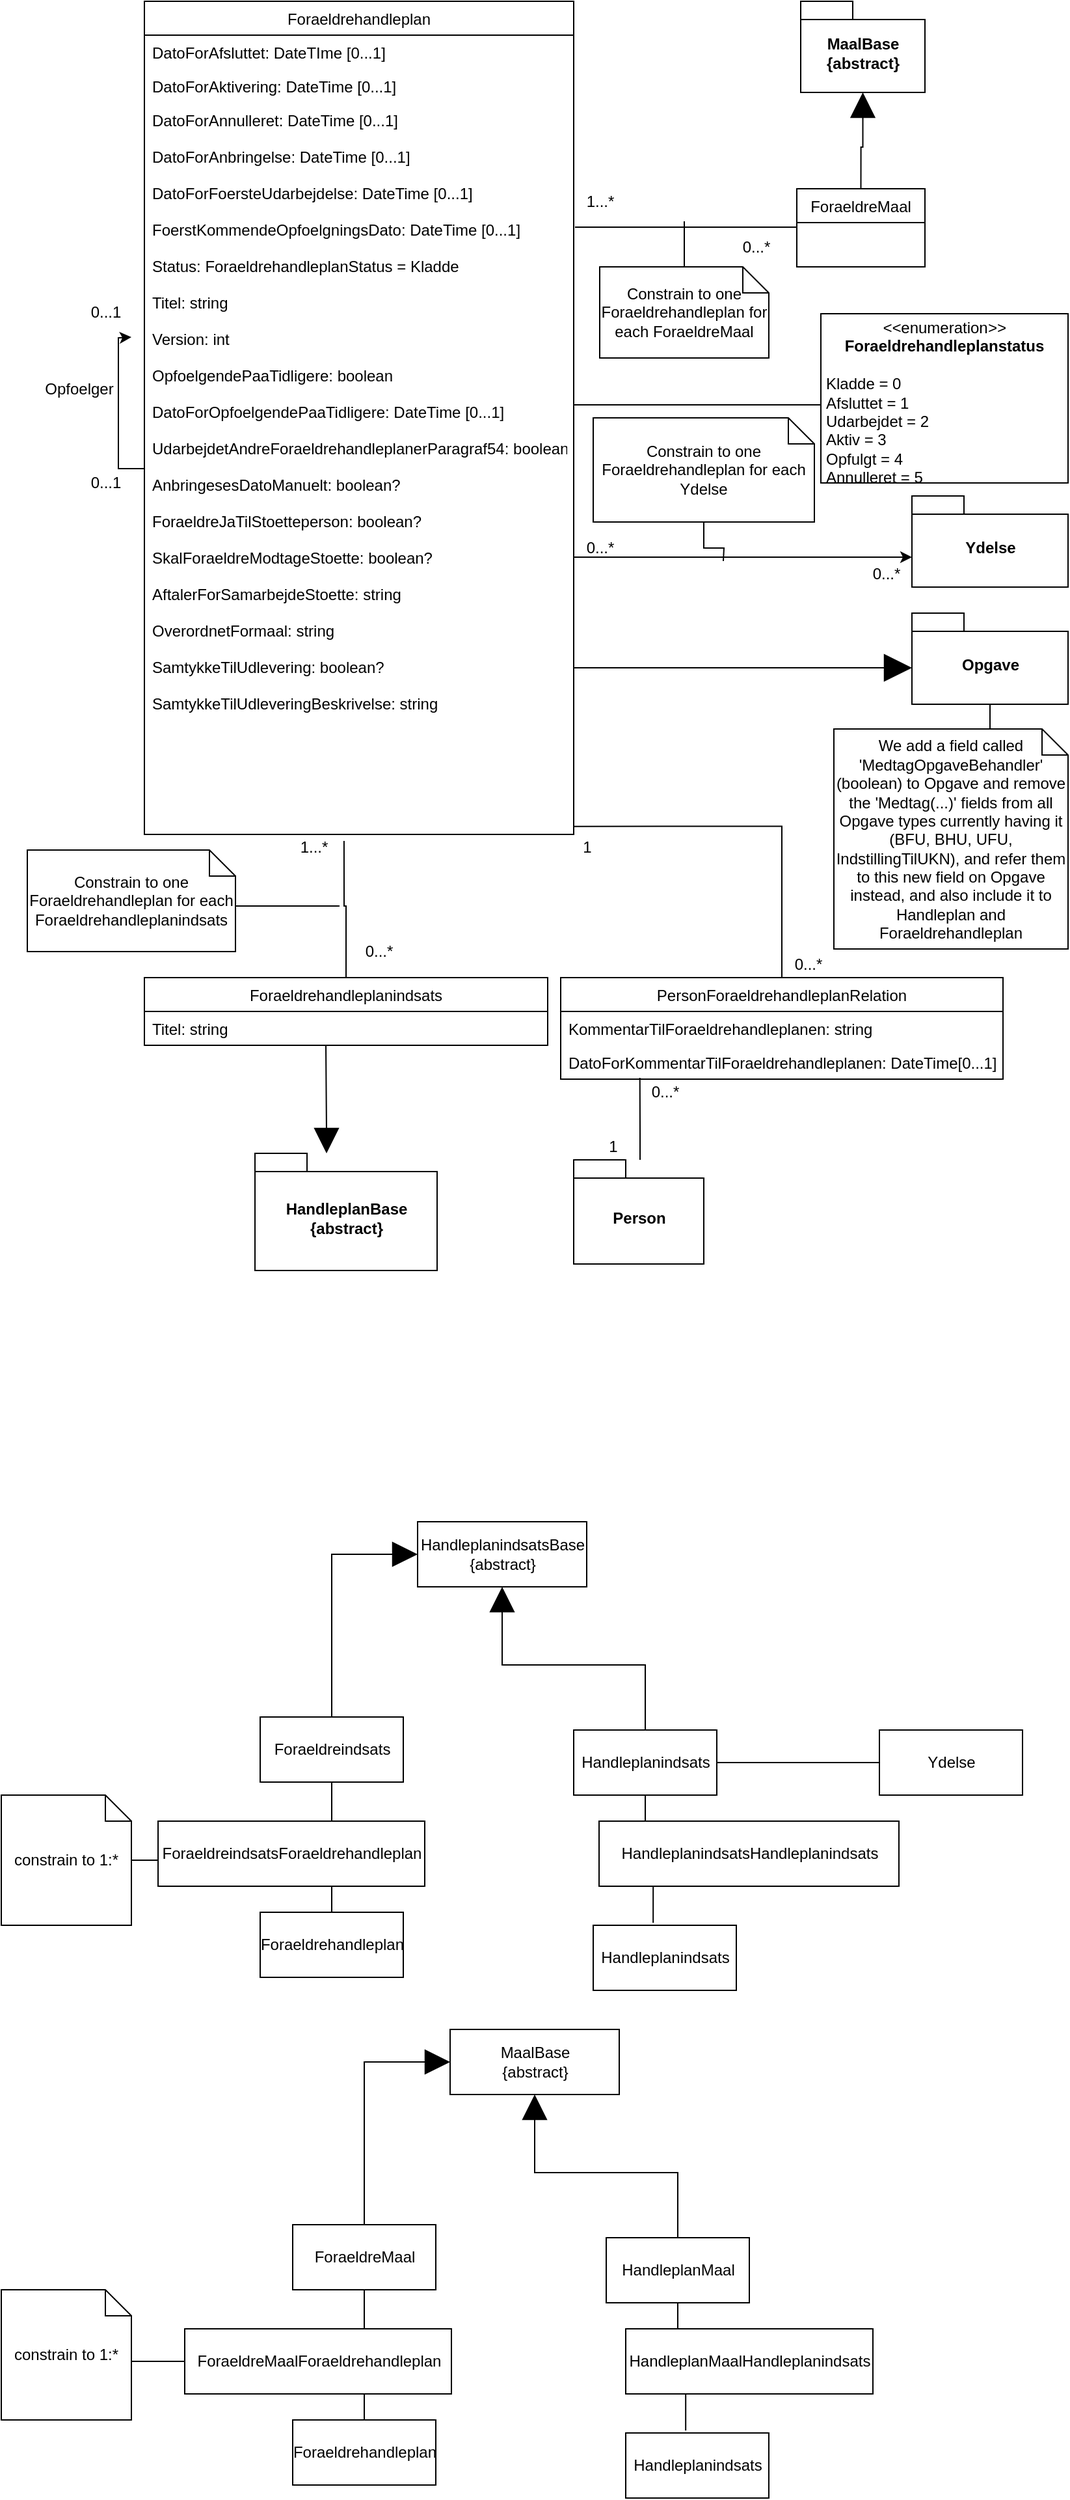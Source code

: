 <mxfile version="13.10.6" type="github">
  <diagram id="C5RBs43oDa-KdzZeNtuy" name="Page-1">
    <mxGraphModel dx="1422" dy="753" grid="1" gridSize="10" guides="1" tooltips="1" connect="1" arrows="1" fold="1" page="1" pageScale="1" pageWidth="827" pageHeight="1169" math="0" shadow="0">
      <root>
        <mxCell id="WIyWlLk6GJQsqaUBKTNV-0" />
        <mxCell id="WIyWlLk6GJQsqaUBKTNV-1" parent="WIyWlLk6GJQsqaUBKTNV-0" />
        <mxCell id="zkfFHV4jXpPFQw0GAbJ--0" value="Foraeldrehandleplan" style="swimlane;fontStyle=0;align=center;verticalAlign=top;childLayout=stackLayout;horizontal=1;startSize=26;horizontalStack=0;resizeParent=1;resizeLast=0;collapsible=1;marginBottom=0;rounded=0;shadow=0;strokeWidth=1;" parent="WIyWlLk6GJQsqaUBKTNV-1" vertex="1">
          <mxGeometry x="110" y="72" width="330" height="640" as="geometry">
            <mxRectangle x="230" y="140" width="160" height="26" as="alternateBounds" />
          </mxGeometry>
        </mxCell>
        <mxCell id="zkfFHV4jXpPFQw0GAbJ--1" value="DatoForAfsluttet: DateTIme [0...1]" style="text;align=left;verticalAlign=top;spacingLeft=4;spacingRight=4;overflow=hidden;rotatable=0;points=[[0,0.5],[1,0.5]];portConstraint=eastwest;" parent="zkfFHV4jXpPFQw0GAbJ--0" vertex="1">
          <mxGeometry y="26" width="330" height="26" as="geometry" />
        </mxCell>
        <mxCell id="zkfFHV4jXpPFQw0GAbJ--2" value="DatoForAktivering: DateTime [0...1]" style="text;align=left;verticalAlign=top;spacingLeft=4;spacingRight=4;overflow=hidden;rotatable=0;points=[[0,0.5],[1,0.5]];portConstraint=eastwest;rounded=0;shadow=0;html=0;" parent="zkfFHV4jXpPFQw0GAbJ--0" vertex="1">
          <mxGeometry y="52" width="330" height="26" as="geometry" />
        </mxCell>
        <mxCell id="zkfFHV4jXpPFQw0GAbJ--3" value="DatoForAnnulleret: DateTime [0...1]&#xa;&#xa;DatoForAnbringelse: DateTime [0...1]&#xa;&#xa;DatoForFoersteUdarbejdelse: DateTime [0...1]&#xa;&#xa;FoerstKommendeOpfoelgningsDato: DateTime [0...1]&#xa;&#xa;Status: ForaeldrehandleplanStatus = Kladde&#xa;&#xa;Titel: string&#xa;&#xa;Version: int&#xa;&#xa;OpfoelgendePaaTidligere: boolean&#xa;&#xa;DatoForOpfoelgendePaaTidligere: DateTime [0...1]&#xa;&#xa;UdarbejdetAndreForaeldrehandleplanerParagraf54: boolean&#xa;&#xa;AnbringesesDatoManuelt: boolean?&#xa;&#xa;ForaeldreJaTilStoetteperson: boolean?&#xa;&#xa;SkalForaeldreModtageStoette: boolean?&#xa;&#xa;AftalerForSamarbejdeStoette: string&#xa;&#xa;OverordnetFormaal: string&#xa;&#xa;SamtykkeTilUdlevering: boolean?&#xa;&#xa;SamtykkeTilUdleveringBeskrivelse: string&#xa;&#xa;" style="text;align=left;verticalAlign=top;spacingLeft=4;spacingRight=4;overflow=hidden;rotatable=0;points=[[0,0.5],[1,0.5]];portConstraint=eastwest;rounded=0;shadow=0;html=0;" parent="zkfFHV4jXpPFQw0GAbJ--0" vertex="1">
          <mxGeometry y="78" width="330" height="562" as="geometry" />
        </mxCell>
        <mxCell id="28fEjChyB_LKOJg9PjXu-5" value="0...*" style="text;html=1;align=center;verticalAlign=middle;resizable=0;points=[];autosize=1;" parent="WIyWlLk6GJQsqaUBKTNV-1" vertex="1">
          <mxGeometry x="560" y="251" width="40" height="20" as="geometry" />
        </mxCell>
        <mxCell id="28fEjChyB_LKOJg9PjXu-8" style="edgeStyle=orthogonalEdgeStyle;rounded=0;orthogonalLoop=1;jettySize=auto;html=1;entryX=1;entryY=0.75;entryDx=0;entryDy=0;endArrow=none;endFill=0;" parent="WIyWlLk6GJQsqaUBKTNV-1" source="28fEjChyB_LKOJg9PjXu-7" target="zkfFHV4jXpPFQw0GAbJ--0" edge="1">
          <mxGeometry relative="1" as="geometry">
            <Array as="points">
              <mxPoint x="440" y="382" />
            </Array>
          </mxGeometry>
        </mxCell>
        <mxCell id="28fEjChyB_LKOJg9PjXu-7" value="&lt;p style=&quot;margin: 0px ; margin-top: 4px ; text-align: center&quot;&gt;&lt;i&gt;&amp;lt;&amp;lt;&lt;/i&gt;enumeration&lt;i&gt;&amp;gt;&amp;gt;&lt;/i&gt;&lt;br&gt;&lt;/p&gt;&lt;b&gt;&lt;div style=&quot;text-align: center&quot;&gt;&lt;b&gt;Foraeldrehandleplanstatus&lt;/b&gt;&lt;/div&gt;&lt;/b&gt;&lt;p style=&quot;margin: 0px ; margin-left: 4px&quot;&gt;&lt;br&gt;&lt;/p&gt;&lt;p style=&quot;margin: 0px ; margin-left: 4px&quot;&gt;Kladde = 0&lt;br&gt;Afsluttet = 1&lt;/p&gt;&lt;p style=&quot;margin: 0px ; margin-left: 4px&quot;&gt;Udarbejdet = 2&lt;/p&gt;&lt;p style=&quot;margin: 0px ; margin-left: 4px&quot;&gt;Aktiv = 3&lt;/p&gt;&lt;p style=&quot;margin: 0px ; margin-left: 4px&quot;&gt;Opfulgt = 4&lt;/p&gt;&lt;p style=&quot;margin: 0px ; margin-left: 4px&quot;&gt;Annulleret = 5&lt;/p&gt;&lt;hr size=&quot;1&quot;&gt;&lt;p style=&quot;margin: 0px ; margin-left: 4px&quot;&gt;&lt;br&gt;&lt;/p&gt;" style="verticalAlign=top;align=left;overflow=fill;fontSize=12;fontFamily=Helvetica;html=1;" parent="WIyWlLk6GJQsqaUBKTNV-1" vertex="1">
          <mxGeometry x="630" y="312" width="190" height="130" as="geometry" />
        </mxCell>
        <mxCell id="RDVD3dFAGIyzIFyo6bfh-10" style="edgeStyle=orthogonalEdgeStyle;rounded=0;orthogonalLoop=1;jettySize=auto;html=1;entryX=0.465;entryY=1.009;entryDx=0;entryDy=0;entryPerimeter=0;startArrow=none;startFill=0;startSize=17;endArrow=none;endFill=0;targetPerimeterSpacing=0;" parent="WIyWlLk6GJQsqaUBKTNV-1" source="28fEjChyB_LKOJg9PjXu-9" target="zkfFHV4jXpPFQw0GAbJ--3" edge="1">
          <mxGeometry relative="1" as="geometry">
            <Array as="points">
              <mxPoint x="265" y="767" />
              <mxPoint x="263" y="767" />
            </Array>
          </mxGeometry>
        </mxCell>
        <mxCell id="28fEjChyB_LKOJg9PjXu-9" value="Foraeldrehandleplanindsats" style="swimlane;fontStyle=0;childLayout=stackLayout;horizontal=1;startSize=26;fillColor=none;horizontalStack=0;resizeParent=1;resizeParentMax=0;resizeLast=0;collapsible=1;marginBottom=0;" parent="WIyWlLk6GJQsqaUBKTNV-1" vertex="1">
          <mxGeometry x="110" y="822" width="310" height="52" as="geometry" />
        </mxCell>
        <mxCell id="28fEjChyB_LKOJg9PjXu-11" value="Titel: string" style="text;strokeColor=none;fillColor=none;align=left;verticalAlign=top;spacingLeft=4;spacingRight=4;overflow=hidden;rotatable=0;points=[[0,0.5],[1,0.5]];portConstraint=eastwest;" parent="28fEjChyB_LKOJg9PjXu-9" vertex="1">
          <mxGeometry y="26" width="310" height="26" as="geometry" />
        </mxCell>
        <mxCell id="28fEjChyB_LKOJg9PjXu-13" value="Ydelse" style="shape=folder;fontStyle=1;spacingTop=10;tabWidth=40;tabHeight=14;tabPosition=left;html=1;" parent="WIyWlLk6GJQsqaUBKTNV-1" vertex="1">
          <mxGeometry x="700" y="452" width="120" height="70" as="geometry" />
        </mxCell>
        <mxCell id="28fEjChyB_LKOJg9PjXu-15" style="edgeStyle=orthogonalEdgeStyle;rounded=0;orthogonalLoop=1;jettySize=auto;html=1;endArrow=classic;endFill=1;entryX=0;entryY=0;entryDx=0;entryDy=47;entryPerimeter=0;" parent="WIyWlLk6GJQsqaUBKTNV-1" target="28fEjChyB_LKOJg9PjXu-13" edge="1">
          <mxGeometry relative="1" as="geometry">
            <mxPoint x="440" y="499" as="sourcePoint" />
            <mxPoint x="619" y="502" as="targetPoint" />
            <Array as="points">
              <mxPoint x="470" y="499" />
              <mxPoint x="470" y="499" />
            </Array>
          </mxGeometry>
        </mxCell>
        <mxCell id="28fEjChyB_LKOJg9PjXu-16" value="0...*" style="text;html=1;align=center;verticalAlign=middle;resizable=0;points=[];autosize=1;" parent="WIyWlLk6GJQsqaUBKTNV-1" vertex="1">
          <mxGeometry x="440" y="482" width="40" height="20" as="geometry" />
        </mxCell>
        <mxCell id="28fEjChyB_LKOJg9PjXu-17" value="0...*" style="text;html=1;align=center;verticalAlign=middle;resizable=0;points=[];autosize=1;" parent="WIyWlLk6GJQsqaUBKTNV-1" vertex="1">
          <mxGeometry x="660" y="502" width="40" height="20" as="geometry" />
        </mxCell>
        <mxCell id="28fEjChyB_LKOJg9PjXu-23" value="0...*" style="text;html=1;align=center;verticalAlign=middle;resizable=0;points=[];autosize=1;" parent="WIyWlLk6GJQsqaUBKTNV-1" vertex="1">
          <mxGeometry x="270" y="792" width="40" height="20" as="geometry" />
        </mxCell>
        <mxCell id="9ykUOfUkJz-qrRqov1TA-15" style="edgeStyle=orthogonalEdgeStyle;rounded=0;orthogonalLoop=1;jettySize=auto;html=1;entryX=1;entryY=0.989;entryDx=0;entryDy=0;entryPerimeter=0;endArrow=none;endFill=0;strokeColor=#000000;" parent="WIyWlLk6GJQsqaUBKTNV-1" source="9ykUOfUkJz-qrRqov1TA-0" target="zkfFHV4jXpPFQw0GAbJ--3" edge="1">
          <mxGeometry relative="1" as="geometry" />
        </mxCell>
        <mxCell id="9ykUOfUkJz-qrRqov1TA-0" value="PersonForaeldrehandleplanRelation" style="swimlane;fontStyle=0;childLayout=stackLayout;horizontal=1;startSize=26;fillColor=none;horizontalStack=0;resizeParent=1;resizeParentMax=0;resizeLast=0;collapsible=1;marginBottom=0;" parent="WIyWlLk6GJQsqaUBKTNV-1" vertex="1">
          <mxGeometry x="430" y="822" width="340" height="78" as="geometry" />
        </mxCell>
        <mxCell id="9ykUOfUkJz-qrRqov1TA-1" value="KommentarTilForaeldrehandleplanen: string" style="text;strokeColor=none;fillColor=none;align=left;verticalAlign=top;spacingLeft=4;spacingRight=4;overflow=hidden;rotatable=0;points=[[0,0.5],[1,0.5]];portConstraint=eastwest;" parent="9ykUOfUkJz-qrRqov1TA-0" vertex="1">
          <mxGeometry y="26" width="340" height="26" as="geometry" />
        </mxCell>
        <mxCell id="9ykUOfUkJz-qrRqov1TA-2" value="DatoForKommentarTilForaeldrehandleplanen: DateTime[0...1]" style="text;strokeColor=none;fillColor=none;align=left;verticalAlign=top;spacingLeft=4;spacingRight=4;overflow=hidden;rotatable=0;points=[[0,0.5],[1,0.5]];portConstraint=eastwest;" parent="9ykUOfUkJz-qrRqov1TA-0" vertex="1">
          <mxGeometry y="52" width="340" height="26" as="geometry" />
        </mxCell>
        <mxCell id="9ykUOfUkJz-qrRqov1TA-12" style="edgeStyle=orthogonalEdgeStyle;rounded=0;orthogonalLoop=1;jettySize=auto;html=1;entryX=0.179;entryY=0.962;entryDx=0;entryDy=0;entryPerimeter=0;strokeColor=#000000;endArrow=none;endFill=0;" parent="WIyWlLk6GJQsqaUBKTNV-1" source="9ykUOfUkJz-qrRqov1TA-9" target="9ykUOfUkJz-qrRqov1TA-2" edge="1">
          <mxGeometry relative="1" as="geometry">
            <Array as="points">
              <mxPoint x="491" y="942" />
              <mxPoint x="491" y="942" />
            </Array>
          </mxGeometry>
        </mxCell>
        <mxCell id="9ykUOfUkJz-qrRqov1TA-9" value="Person" style="shape=folder;fontStyle=1;spacingTop=10;tabWidth=40;tabHeight=14;tabPosition=left;html=1;" parent="WIyWlLk6GJQsqaUBKTNV-1" vertex="1">
          <mxGeometry x="440" y="962" width="100" height="80" as="geometry" />
        </mxCell>
        <mxCell id="9ykUOfUkJz-qrRqov1TA-13" value="0...*" style="text;html=1;align=center;verticalAlign=middle;resizable=0;points=[];autosize=1;" parent="WIyWlLk6GJQsqaUBKTNV-1" vertex="1">
          <mxGeometry x="490" y="900" width="40" height="20" as="geometry" />
        </mxCell>
        <mxCell id="9ykUOfUkJz-qrRqov1TA-14" value="1" style="text;html=1;align=center;verticalAlign=middle;resizable=0;points=[];autosize=1;" parent="WIyWlLk6GJQsqaUBKTNV-1" vertex="1">
          <mxGeometry x="460" y="942" width="20" height="20" as="geometry" />
        </mxCell>
        <mxCell id="9ykUOfUkJz-qrRqov1TA-16" value="0...*" style="text;html=1;align=center;verticalAlign=middle;resizable=0;points=[];autosize=1;" parent="WIyWlLk6GJQsqaUBKTNV-1" vertex="1">
          <mxGeometry x="600" y="802" width="40" height="20" as="geometry" />
        </mxCell>
        <mxCell id="9ykUOfUkJz-qrRqov1TA-17" value="1" style="text;html=1;align=center;verticalAlign=middle;resizable=0;points=[];autosize=1;" parent="WIyWlLk6GJQsqaUBKTNV-1" vertex="1">
          <mxGeometry x="440" y="712" width="20" height="20" as="geometry" />
        </mxCell>
        <mxCell id="9ykUOfUkJz-qrRqov1TA-18" value="Opgave" style="shape=folder;fontStyle=1;spacingTop=10;tabWidth=40;tabHeight=14;tabPosition=left;html=1;" parent="WIyWlLk6GJQsqaUBKTNV-1" vertex="1">
          <mxGeometry x="700" y="542" width="120" height="70" as="geometry" />
        </mxCell>
        <mxCell id="9ykUOfUkJz-qrRqov1TA-20" style="edgeStyle=orthogonalEdgeStyle;rounded=0;orthogonalLoop=1;jettySize=auto;html=1;entryX=0;entryY=0;entryDx=0;entryDy=42;entryPerimeter=0;endArrow=block;endFill=1;strokeColor=#000000;endSize=19;" parent="WIyWlLk6GJQsqaUBKTNV-1" source="zkfFHV4jXpPFQw0GAbJ--3" target="9ykUOfUkJz-qrRqov1TA-18" edge="1">
          <mxGeometry relative="1" as="geometry">
            <Array as="points">
              <mxPoint x="490" y="584" />
              <mxPoint x="490" y="584" />
            </Array>
          </mxGeometry>
        </mxCell>
        <mxCell id="9ykUOfUkJz-qrRqov1TA-22" style="edgeStyle=orthogonalEdgeStyle;rounded=0;orthogonalLoop=1;jettySize=auto;html=1;entryX=0.5;entryY=1;entryDx=0;entryDy=0;entryPerimeter=0;startSize=20;endArrow=none;endFill=0;endSize=9;strokeColor=#000000;" parent="WIyWlLk6GJQsqaUBKTNV-1" source="9ykUOfUkJz-qrRqov1TA-21" target="9ykUOfUkJz-qrRqov1TA-18" edge="1">
          <mxGeometry relative="1" as="geometry">
            <Array as="points">
              <mxPoint x="760" y="620" />
              <mxPoint x="760" y="620" />
            </Array>
          </mxGeometry>
        </mxCell>
        <mxCell id="9ykUOfUkJz-qrRqov1TA-21" value="We add a field called &#39;MedtagOpgaveBehandler&#39; (boolean) to Opgave and remove the &#39;Medtag(...)&#39; fields from all Opgave types currently having it (BFU, BHU, UFU, IndstillingTilUKN), and refer them to this new field on Opgave instead, and also include it to Handleplan and Foraeldrehandleplan" style="shape=note;size=20;whiteSpace=wrap;html=1;" parent="WIyWlLk6GJQsqaUBKTNV-1" vertex="1">
          <mxGeometry x="640" y="631" width="180" height="169" as="geometry" />
        </mxCell>
        <mxCell id="RDVD3dFAGIyzIFyo6bfh-19" style="edgeStyle=orthogonalEdgeStyle;rounded=0;orthogonalLoop=1;jettySize=auto;html=1;entryX=0.5;entryY=0;entryDx=0;entryDy=0;startArrow=block;startFill=1;startSize=17;endArrow=none;endFill=0;targetPerimeterSpacing=0;" parent="WIyWlLk6GJQsqaUBKTNV-1" source="u2CqwiWk5ftXd2ka0euZ-0" target="RDVD3dFAGIyzIFyo6bfh-0" edge="1">
          <mxGeometry relative="1" as="geometry" />
        </mxCell>
        <mxCell id="u2CqwiWk5ftXd2ka0euZ-0" value="MaalBase&lt;br&gt;{abstract}" style="shape=folder;fontStyle=1;spacingTop=10;tabWidth=40;tabHeight=14;tabPosition=left;html=1;" parent="WIyWlLk6GJQsqaUBKTNV-1" vertex="1">
          <mxGeometry x="614.5" y="72" width="95.5" height="70" as="geometry" />
        </mxCell>
        <mxCell id="RDVD3dFAGIyzIFyo6bfh-12" style="edgeStyle=orthogonalEdgeStyle;rounded=0;orthogonalLoop=1;jettySize=auto;html=1;entryX=1.003;entryY=0.065;entryDx=0;entryDy=0;entryPerimeter=0;startArrow=none;startFill=0;startSize=17;endArrow=none;endFill=0;targetPerimeterSpacing=0;" parent="WIyWlLk6GJQsqaUBKTNV-1" source="RDVD3dFAGIyzIFyo6bfh-0" edge="1">
          <mxGeometry relative="1" as="geometry">
            <mxPoint x="440.99" y="245.53" as="targetPoint" />
          </mxGeometry>
        </mxCell>
        <mxCell id="RDVD3dFAGIyzIFyo6bfh-0" value="ForaeldreMaal" style="swimlane;fontStyle=0;childLayout=stackLayout;horizontal=1;startSize=26;fillColor=none;horizontalStack=0;resizeParent=1;resizeParentMax=0;resizeLast=0;collapsible=1;marginBottom=0;" parent="WIyWlLk6GJQsqaUBKTNV-1" vertex="1">
          <mxGeometry x="611.5" y="216" width="98.5" height="60" as="geometry" />
        </mxCell>
        <mxCell id="RDVD3dFAGIyzIFyo6bfh-7" style="edgeStyle=orthogonalEdgeStyle;rounded=0;orthogonalLoop=1;jettySize=auto;html=1;startArrow=none;startFill=0;startSize=17;endArrow=none;endFill=0;targetPerimeterSpacing=0;" parent="WIyWlLk6GJQsqaUBKTNV-1" source="RDVD3dFAGIyzIFyo6bfh-5" edge="1">
          <mxGeometry relative="1" as="geometry">
            <mxPoint x="555" y="502" as="targetPoint" />
          </mxGeometry>
        </mxCell>
        <mxCell id="RDVD3dFAGIyzIFyo6bfh-5" value="Constrain to one Foraeldrehandleplan for each Ydelse" style="shape=note;size=20;whiteSpace=wrap;html=1;" parent="WIyWlLk6GJQsqaUBKTNV-1" vertex="1">
          <mxGeometry x="455" y="392" width="170" height="80" as="geometry" />
        </mxCell>
        <mxCell id="RDVD3dFAGIyzIFyo6bfh-9" style="edgeStyle=orthogonalEdgeStyle;rounded=0;orthogonalLoop=1;jettySize=auto;html=1;entryX=0.45;entryY=0.98;entryDx=0;entryDy=0;entryPerimeter=0;startArrow=block;startFill=1;startSize=17;endArrow=none;endFill=0;targetPerimeterSpacing=0;" parent="WIyWlLk6GJQsqaUBKTNV-1" source="RDVD3dFAGIyzIFyo6bfh-8" target="28fEjChyB_LKOJg9PjXu-11" edge="1">
          <mxGeometry relative="1" as="geometry">
            <Array as="points">
              <mxPoint x="250" y="942" />
              <mxPoint x="250" y="942" />
            </Array>
          </mxGeometry>
        </mxCell>
        <mxCell id="RDVD3dFAGIyzIFyo6bfh-8" value="HandleplanBase&lt;br&gt;{abstract}" style="shape=folder;fontStyle=1;spacingTop=10;tabWidth=40;tabHeight=14;tabPosition=left;html=1;" parent="WIyWlLk6GJQsqaUBKTNV-1" vertex="1">
          <mxGeometry x="195" y="957" width="140" height="90" as="geometry" />
        </mxCell>
        <mxCell id="RDVD3dFAGIyzIFyo6bfh-11" value="1...*" style="text;html=1;align=center;verticalAlign=middle;resizable=0;points=[];autosize=1;" parent="WIyWlLk6GJQsqaUBKTNV-1" vertex="1">
          <mxGeometry x="220" y="712" width="40" height="20" as="geometry" />
        </mxCell>
        <mxCell id="RDVD3dFAGIyzIFyo6bfh-13" value="1...*" style="text;html=1;align=center;verticalAlign=middle;resizable=0;points=[];autosize=1;" parent="WIyWlLk6GJQsqaUBKTNV-1" vertex="1">
          <mxGeometry x="440" y="216" width="40" height="20" as="geometry" />
        </mxCell>
        <mxCell id="RDVD3dFAGIyzIFyo6bfh-15" style="edgeStyle=orthogonalEdgeStyle;rounded=0;orthogonalLoop=1;jettySize=auto;html=1;startArrow=none;startFill=0;startSize=17;endArrow=none;endFill=0;targetPerimeterSpacing=0;" parent="WIyWlLk6GJQsqaUBKTNV-1" source="RDVD3dFAGIyzIFyo6bfh-14" edge="1">
          <mxGeometry relative="1" as="geometry">
            <mxPoint x="260" y="767" as="targetPoint" />
            <Array as="points">
              <mxPoint x="200" y="767" />
              <mxPoint x="200" y="767" />
            </Array>
          </mxGeometry>
        </mxCell>
        <mxCell id="RDVD3dFAGIyzIFyo6bfh-14" value="Constrain to one Foraeldrehandleplan for each Foraeldrehandleplanindsats" style="shape=note;size=20;whiteSpace=wrap;html=1;" parent="WIyWlLk6GJQsqaUBKTNV-1" vertex="1">
          <mxGeometry x="20" y="724" width="160" height="78" as="geometry" />
        </mxCell>
        <mxCell id="RDVD3dFAGIyzIFyo6bfh-17" style="edgeStyle=orthogonalEdgeStyle;rounded=0;orthogonalLoop=1;jettySize=auto;html=1;startArrow=none;startFill=0;startSize=17;endArrow=none;endFill=0;targetPerimeterSpacing=0;" parent="WIyWlLk6GJQsqaUBKTNV-1" source="RDVD3dFAGIyzIFyo6bfh-16" edge="1">
          <mxGeometry relative="1" as="geometry">
            <mxPoint x="525" y="241" as="targetPoint" />
          </mxGeometry>
        </mxCell>
        <mxCell id="RDVD3dFAGIyzIFyo6bfh-16" value="Constrain to one Foraeldrehandleplan for each ForaeldreMaal" style="shape=note;size=20;whiteSpace=wrap;html=1;" parent="WIyWlLk6GJQsqaUBKTNV-1" vertex="1">
          <mxGeometry x="460" y="276" width="130" height="70" as="geometry" />
        </mxCell>
        <mxCell id="RDVD3dFAGIyzIFyo6bfh-26" style="edgeStyle=orthogonalEdgeStyle;rounded=0;orthogonalLoop=1;jettySize=auto;html=1;entryX=0.5;entryY=0;entryDx=0;entryDy=0;startArrow=block;startFill=1;startSize=17;endArrow=none;endFill=0;targetPerimeterSpacing=0;" parent="WIyWlLk6GJQsqaUBKTNV-1" source="RDVD3dFAGIyzIFyo6bfh-21" target="RDVD3dFAGIyzIFyo6bfh-22" edge="1">
          <mxGeometry relative="1" as="geometry" />
        </mxCell>
        <mxCell id="RDVD3dFAGIyzIFyo6bfh-27" style="edgeStyle=orthogonalEdgeStyle;rounded=0;orthogonalLoop=1;jettySize=auto;html=1;entryX=0.5;entryY=0;entryDx=0;entryDy=0;startArrow=block;startFill=1;startSize=17;endArrow=none;endFill=0;targetPerimeterSpacing=0;" parent="WIyWlLk6GJQsqaUBKTNV-1" source="RDVD3dFAGIyzIFyo6bfh-21" target="RDVD3dFAGIyzIFyo6bfh-23" edge="1">
          <mxGeometry relative="1" as="geometry" />
        </mxCell>
        <mxCell id="RDVD3dFAGIyzIFyo6bfh-21" value="HandleplanindsatsBase&lt;br&gt;{abstract}" style="html=1;" parent="WIyWlLk6GJQsqaUBKTNV-1" vertex="1">
          <mxGeometry x="320" y="1240" width="130" height="50" as="geometry" />
        </mxCell>
        <mxCell id="RDVD3dFAGIyzIFyo6bfh-29" style="edgeStyle=orthogonalEdgeStyle;rounded=0;orthogonalLoop=1;jettySize=auto;html=1;entryX=0.5;entryY=0;entryDx=0;entryDy=0;startArrow=none;startFill=0;startSize=17;endArrow=none;endFill=0;targetPerimeterSpacing=0;" parent="WIyWlLk6GJQsqaUBKTNV-1" source="RDVD3dFAGIyzIFyo6bfh-22" target="RDVD3dFAGIyzIFyo6bfh-24" edge="1">
          <mxGeometry relative="1" as="geometry" />
        </mxCell>
        <mxCell id="RDVD3dFAGIyzIFyo6bfh-22" value="Foraeldreindsats" style="html=1;" parent="WIyWlLk6GJQsqaUBKTNV-1" vertex="1">
          <mxGeometry x="199" y="1390" width="110" height="50" as="geometry" />
        </mxCell>
        <mxCell id="RDVD3dFAGIyzIFyo6bfh-28" style="edgeStyle=orthogonalEdgeStyle;rounded=0;orthogonalLoop=1;jettySize=auto;html=1;entryX=0.419;entryY=-0.038;entryDx=0;entryDy=0;entryPerimeter=0;startArrow=none;startFill=0;startSize=17;endArrow=none;endFill=0;targetPerimeterSpacing=0;" parent="WIyWlLk6GJQsqaUBKTNV-1" source="RDVD3dFAGIyzIFyo6bfh-23" target="RDVD3dFAGIyzIFyo6bfh-25" edge="1">
          <mxGeometry relative="1" as="geometry" />
        </mxCell>
        <mxCell id="RDVD3dFAGIyzIFyo6bfh-23" value="Handleplanindsats" style="html=1;" parent="WIyWlLk6GJQsqaUBKTNV-1" vertex="1">
          <mxGeometry x="440" y="1400" width="110" height="50" as="geometry" />
        </mxCell>
        <mxCell id="RDVD3dFAGIyzIFyo6bfh-24" value="Foraeldrehandleplan" style="html=1;" parent="WIyWlLk6GJQsqaUBKTNV-1" vertex="1">
          <mxGeometry x="199" y="1540" width="110" height="50" as="geometry" />
        </mxCell>
        <mxCell id="RDVD3dFAGIyzIFyo6bfh-25" value="Handleplanindsats" style="html=1;" parent="WIyWlLk6GJQsqaUBKTNV-1" vertex="1">
          <mxGeometry x="455" y="1550" width="110" height="50" as="geometry" />
        </mxCell>
        <mxCell id="RDVD3dFAGIyzIFyo6bfh-30" style="edgeStyle=orthogonalEdgeStyle;rounded=0;orthogonalLoop=1;jettySize=auto;html=1;entryX=0.5;entryY=0;entryDx=0;entryDy=0;startArrow=block;startFill=1;startSize=17;endArrow=none;endFill=0;targetPerimeterSpacing=0;" parent="WIyWlLk6GJQsqaUBKTNV-1" source="RDVD3dFAGIyzIFyo6bfh-32" target="RDVD3dFAGIyzIFyo6bfh-34" edge="1">
          <mxGeometry relative="1" as="geometry" />
        </mxCell>
        <mxCell id="RDVD3dFAGIyzIFyo6bfh-31" style="edgeStyle=orthogonalEdgeStyle;rounded=0;orthogonalLoop=1;jettySize=auto;html=1;entryX=0.5;entryY=0;entryDx=0;entryDy=0;startArrow=block;startFill=1;startSize=17;endArrow=none;endFill=0;targetPerimeterSpacing=0;" parent="WIyWlLk6GJQsqaUBKTNV-1" source="RDVD3dFAGIyzIFyo6bfh-32" target="RDVD3dFAGIyzIFyo6bfh-36" edge="1">
          <mxGeometry relative="1" as="geometry" />
        </mxCell>
        <mxCell id="RDVD3dFAGIyzIFyo6bfh-32" value="MaalBase&lt;br&gt;{abstract}" style="html=1;" parent="WIyWlLk6GJQsqaUBKTNV-1" vertex="1">
          <mxGeometry x="345" y="1630" width="130" height="50" as="geometry" />
        </mxCell>
        <mxCell id="RDVD3dFAGIyzIFyo6bfh-33" style="edgeStyle=orthogonalEdgeStyle;rounded=0;orthogonalLoop=1;jettySize=auto;html=1;entryX=0.5;entryY=0;entryDx=0;entryDy=0;startArrow=none;startFill=0;startSize=17;endArrow=none;endFill=0;targetPerimeterSpacing=0;" parent="WIyWlLk6GJQsqaUBKTNV-1" source="RDVD3dFAGIyzIFyo6bfh-34" target="RDVD3dFAGIyzIFyo6bfh-37" edge="1">
          <mxGeometry relative="1" as="geometry" />
        </mxCell>
        <mxCell id="RDVD3dFAGIyzIFyo6bfh-34" value="ForaeldreMaal" style="html=1;" parent="WIyWlLk6GJQsqaUBKTNV-1" vertex="1">
          <mxGeometry x="224" y="1780" width="110" height="50" as="geometry" />
        </mxCell>
        <mxCell id="RDVD3dFAGIyzIFyo6bfh-35" style="edgeStyle=orthogonalEdgeStyle;rounded=0;orthogonalLoop=1;jettySize=auto;html=1;entryX=0.419;entryY=-0.038;entryDx=0;entryDy=0;entryPerimeter=0;startArrow=none;startFill=0;startSize=17;endArrow=none;endFill=0;targetPerimeterSpacing=0;" parent="WIyWlLk6GJQsqaUBKTNV-1" source="RDVD3dFAGIyzIFyo6bfh-36" target="RDVD3dFAGIyzIFyo6bfh-38" edge="1">
          <mxGeometry relative="1" as="geometry" />
        </mxCell>
        <mxCell id="RDVD3dFAGIyzIFyo6bfh-36" value="HandleplanMaal" style="html=1;" parent="WIyWlLk6GJQsqaUBKTNV-1" vertex="1">
          <mxGeometry x="465" y="1790" width="110" height="50" as="geometry" />
        </mxCell>
        <mxCell id="RDVD3dFAGIyzIFyo6bfh-37" value="Foraeldrehandleplan" style="html=1;" parent="WIyWlLk6GJQsqaUBKTNV-1" vertex="1">
          <mxGeometry x="224" y="1930" width="110" height="50" as="geometry" />
        </mxCell>
        <mxCell id="RDVD3dFAGIyzIFyo6bfh-38" value="Handleplanindsats" style="html=1;" parent="WIyWlLk6GJQsqaUBKTNV-1" vertex="1">
          <mxGeometry x="480" y="1940" width="110" height="50" as="geometry" />
        </mxCell>
        <mxCell id="RDVD3dFAGIyzIFyo6bfh-40" style="edgeStyle=orthogonalEdgeStyle;rounded=0;orthogonalLoop=1;jettySize=auto;html=1;entryX=1;entryY=0.5;entryDx=0;entryDy=0;startArrow=none;startFill=0;startSize=17;endArrow=none;endFill=0;targetPerimeterSpacing=0;" parent="WIyWlLk6GJQsqaUBKTNV-1" source="RDVD3dFAGIyzIFyo6bfh-39" target="RDVD3dFAGIyzIFyo6bfh-23" edge="1">
          <mxGeometry relative="1" as="geometry" />
        </mxCell>
        <mxCell id="RDVD3dFAGIyzIFyo6bfh-39" value="Ydelse" style="html=1;" parent="WIyWlLk6GJQsqaUBKTNV-1" vertex="1">
          <mxGeometry x="675" y="1400" width="110" height="50" as="geometry" />
        </mxCell>
        <mxCell id="RDVD3dFAGIyzIFyo6bfh-41" value="ForaeldreMaalForaeldrehandleplan" style="html=1;" parent="WIyWlLk6GJQsqaUBKTNV-1" vertex="1">
          <mxGeometry x="141" y="1860" width="205" height="50" as="geometry" />
        </mxCell>
        <mxCell id="RDVD3dFAGIyzIFyo6bfh-42" value="HandleplanMaalHandleplanindsats" style="html=1;" parent="WIyWlLk6GJQsqaUBKTNV-1" vertex="1">
          <mxGeometry x="480" y="1860" width="190" height="50" as="geometry" />
        </mxCell>
        <mxCell id="RDVD3dFAGIyzIFyo6bfh-43" value="ForaeldreindsatsForaeldrehandleplan" style="html=1;" parent="WIyWlLk6GJQsqaUBKTNV-1" vertex="1">
          <mxGeometry x="120.5" y="1470" width="205" height="50" as="geometry" />
        </mxCell>
        <mxCell id="RDVD3dFAGIyzIFyo6bfh-44" value="HandleplanindsatsHandleplanindsats" style="html=1;" parent="WIyWlLk6GJQsqaUBKTNV-1" vertex="1">
          <mxGeometry x="459.5" y="1470" width="230.5" height="50" as="geometry" />
        </mxCell>
        <mxCell id="RDVD3dFAGIyzIFyo6bfh-47" style="edgeStyle=orthogonalEdgeStyle;rounded=0;orthogonalLoop=1;jettySize=auto;html=1;startArrow=none;startFill=0;startSize=17;endArrow=none;endFill=0;targetPerimeterSpacing=0;" parent="WIyWlLk6GJQsqaUBKTNV-1" source="RDVD3dFAGIyzIFyo6bfh-45" edge="1">
          <mxGeometry relative="1" as="geometry">
            <mxPoint x="120" y="1500" as="targetPoint" />
          </mxGeometry>
        </mxCell>
        <mxCell id="RDVD3dFAGIyzIFyo6bfh-45" value="constrain to 1:*" style="shape=note;size=20;whiteSpace=wrap;html=1;" parent="WIyWlLk6GJQsqaUBKTNV-1" vertex="1">
          <mxGeometry y="1450" width="100" height="100" as="geometry" />
        </mxCell>
        <mxCell id="RDVD3dFAGIyzIFyo6bfh-48" style="edgeStyle=orthogonalEdgeStyle;rounded=0;orthogonalLoop=1;jettySize=auto;html=1;entryX=0;entryY=0.5;entryDx=0;entryDy=0;startArrow=none;startFill=0;startSize=17;endArrow=none;endFill=0;targetPerimeterSpacing=0;" parent="WIyWlLk6GJQsqaUBKTNV-1" source="RDVD3dFAGIyzIFyo6bfh-46" target="RDVD3dFAGIyzIFyo6bfh-41" edge="1">
          <mxGeometry relative="1" as="geometry">
            <Array as="points">
              <mxPoint x="110" y="1885" />
              <mxPoint x="110" y="1885" />
            </Array>
          </mxGeometry>
        </mxCell>
        <mxCell id="RDVD3dFAGIyzIFyo6bfh-46" value="constrain to 1:*" style="shape=note;size=20;whiteSpace=wrap;html=1;" parent="WIyWlLk6GJQsqaUBKTNV-1" vertex="1">
          <mxGeometry y="1830" width="100" height="100" as="geometry" />
        </mxCell>
        <mxCell id="VfblxxWLbB64fd1tGs7S-1" style="edgeStyle=orthogonalEdgeStyle;rounded=0;orthogonalLoop=1;jettySize=auto;html=1;" edge="1" parent="WIyWlLk6GJQsqaUBKTNV-1" source="zkfFHV4jXpPFQw0GAbJ--3">
          <mxGeometry relative="1" as="geometry">
            <mxPoint x="100" y="330" as="targetPoint" />
          </mxGeometry>
        </mxCell>
        <mxCell id="VfblxxWLbB64fd1tGs7S-3" value="Opfoelger" style="text;html=1;strokeColor=none;fillColor=none;align=center;verticalAlign=middle;whiteSpace=wrap;rounded=0;" vertex="1" parent="WIyWlLk6GJQsqaUBKTNV-1">
          <mxGeometry x="40" y="360" width="40" height="20" as="geometry" />
        </mxCell>
        <mxCell id="VfblxxWLbB64fd1tGs7S-4" value="0...1" style="text;html=1;align=center;verticalAlign=middle;resizable=0;points=[];autosize=1;" vertex="1" parent="WIyWlLk6GJQsqaUBKTNV-1">
          <mxGeometry x="60" y="432" width="40" height="20" as="geometry" />
        </mxCell>
        <mxCell id="VfblxxWLbB64fd1tGs7S-5" value="0...1" style="text;html=1;align=center;verticalAlign=middle;resizable=0;points=[];autosize=1;" vertex="1" parent="WIyWlLk6GJQsqaUBKTNV-1">
          <mxGeometry x="60" y="301" width="40" height="20" as="geometry" />
        </mxCell>
      </root>
    </mxGraphModel>
  </diagram>
</mxfile>
